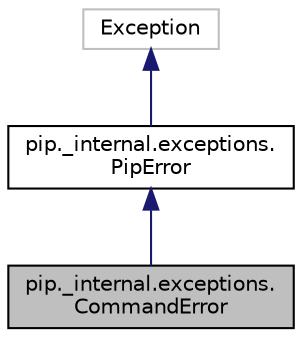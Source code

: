 digraph "pip._internal.exceptions.CommandError"
{
  edge [fontname="Helvetica",fontsize="10",labelfontname="Helvetica",labelfontsize="10"];
  node [fontname="Helvetica",fontsize="10",shape=record];
  Node3 [label="pip._internal.exceptions.\lCommandError",height=0.2,width=0.4,color="black", fillcolor="grey75", style="filled", fontcolor="black"];
  Node4 -> Node3 [dir="back",color="midnightblue",fontsize="10",style="solid",fontname="Helvetica"];
  Node4 [label="pip._internal.exceptions.\lPipError",height=0.2,width=0.4,color="black", fillcolor="white", style="filled",URL="$classpip_1_1__internal_1_1exceptions_1_1_pip_error.html"];
  Node5 -> Node4 [dir="back",color="midnightblue",fontsize="10",style="solid",fontname="Helvetica"];
  Node5 [label="Exception",height=0.2,width=0.4,color="grey75", fillcolor="white", style="filled"];
}
